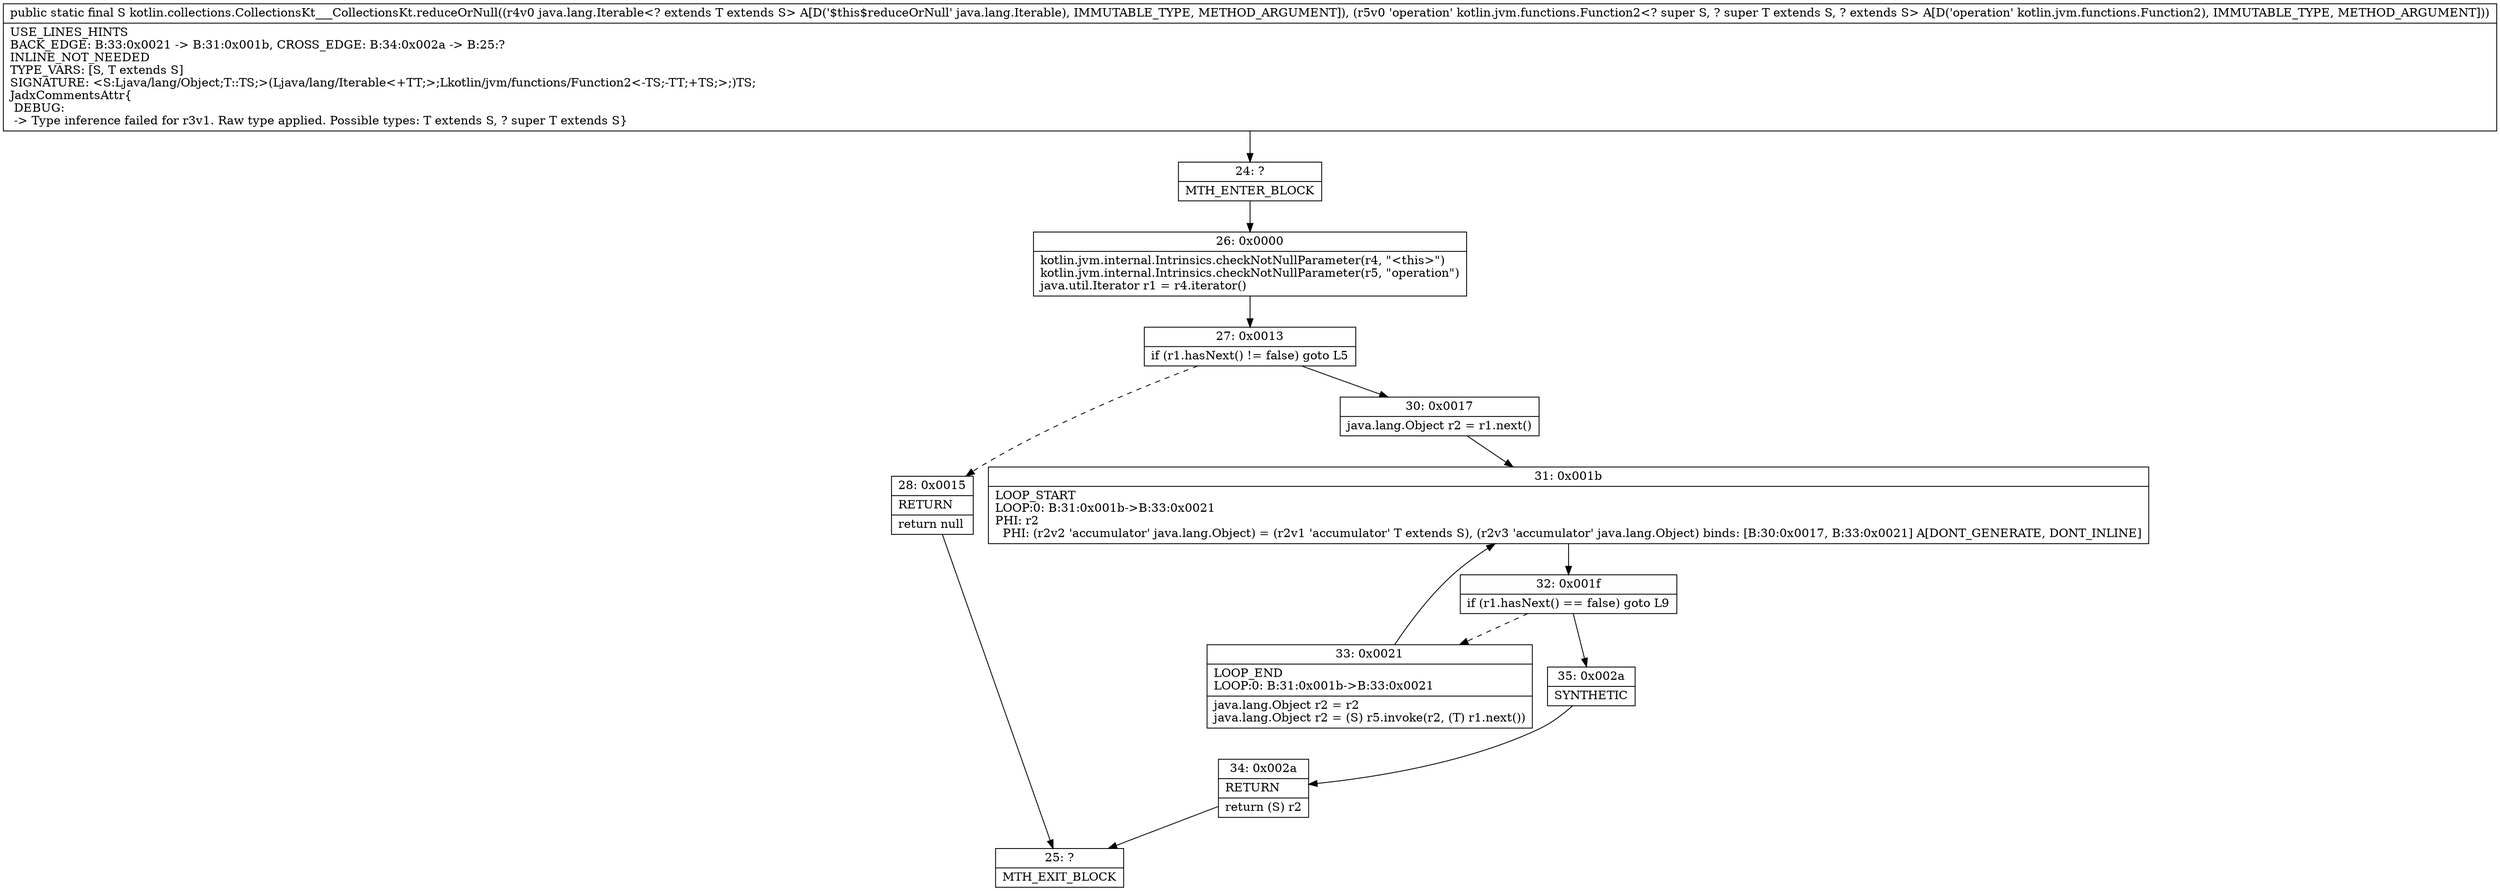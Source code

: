 digraph "CFG forkotlin.collections.CollectionsKt___CollectionsKt.reduceOrNull(Ljava\/lang\/Iterable;Lkotlin\/jvm\/functions\/Function2;)Ljava\/lang\/Object;" {
Node_24 [shape=record,label="{24\:\ ?|MTH_ENTER_BLOCK\l}"];
Node_26 [shape=record,label="{26\:\ 0x0000|kotlin.jvm.internal.Intrinsics.checkNotNullParameter(r4, \"\<this\>\")\lkotlin.jvm.internal.Intrinsics.checkNotNullParameter(r5, \"operation\")\ljava.util.Iterator r1 = r4.iterator()\l}"];
Node_27 [shape=record,label="{27\:\ 0x0013|if (r1.hasNext() != false) goto L5\l}"];
Node_28 [shape=record,label="{28\:\ 0x0015|RETURN\l|return null\l}"];
Node_25 [shape=record,label="{25\:\ ?|MTH_EXIT_BLOCK\l}"];
Node_30 [shape=record,label="{30\:\ 0x0017|java.lang.Object r2 = r1.next()\l}"];
Node_31 [shape=record,label="{31\:\ 0x001b|LOOP_START\lLOOP:0: B:31:0x001b\-\>B:33:0x0021\lPHI: r2 \l  PHI: (r2v2 'accumulator' java.lang.Object) = (r2v1 'accumulator' T extends S), (r2v3 'accumulator' java.lang.Object) binds: [B:30:0x0017, B:33:0x0021] A[DONT_GENERATE, DONT_INLINE]\l}"];
Node_32 [shape=record,label="{32\:\ 0x001f|if (r1.hasNext() == false) goto L9\l}"];
Node_33 [shape=record,label="{33\:\ 0x0021|LOOP_END\lLOOP:0: B:31:0x001b\-\>B:33:0x0021\l|java.lang.Object r2 = r2\ljava.lang.Object r2 = (S) r5.invoke(r2, (T) r1.next())\l}"];
Node_35 [shape=record,label="{35\:\ 0x002a|SYNTHETIC\l}"];
Node_34 [shape=record,label="{34\:\ 0x002a|RETURN\l|return (S) r2\l}"];
MethodNode[shape=record,label="{public static final S kotlin.collections.CollectionsKt___CollectionsKt.reduceOrNull((r4v0 java.lang.Iterable\<? extends T extends S\> A[D('$this$reduceOrNull' java.lang.Iterable), IMMUTABLE_TYPE, METHOD_ARGUMENT]), (r5v0 'operation' kotlin.jvm.functions.Function2\<? super S, ? super T extends S, ? extends S\> A[D('operation' kotlin.jvm.functions.Function2), IMMUTABLE_TYPE, METHOD_ARGUMENT]))  | USE_LINES_HINTS\lBACK_EDGE: B:33:0x0021 \-\> B:31:0x001b, CROSS_EDGE: B:34:0x002a \-\> B:25:?\lINLINE_NOT_NEEDED\lTYPE_VARS: [S, T extends S]\lSIGNATURE: \<S:Ljava\/lang\/Object;T::TS;\>(Ljava\/lang\/Iterable\<+TT;\>;Lkotlin\/jvm\/functions\/Function2\<\-TS;\-TT;+TS;\>;)TS;\lJadxCommentsAttr\{\l DEBUG: \l \-\> Type inference failed for r3v1. Raw type applied. Possible types: T extends S, ? super T extends S\}\l}"];
MethodNode -> Node_24;Node_24 -> Node_26;
Node_26 -> Node_27;
Node_27 -> Node_28[style=dashed];
Node_27 -> Node_30;
Node_28 -> Node_25;
Node_30 -> Node_31;
Node_31 -> Node_32;
Node_32 -> Node_33[style=dashed];
Node_32 -> Node_35;
Node_33 -> Node_31;
Node_35 -> Node_34;
Node_34 -> Node_25;
}

